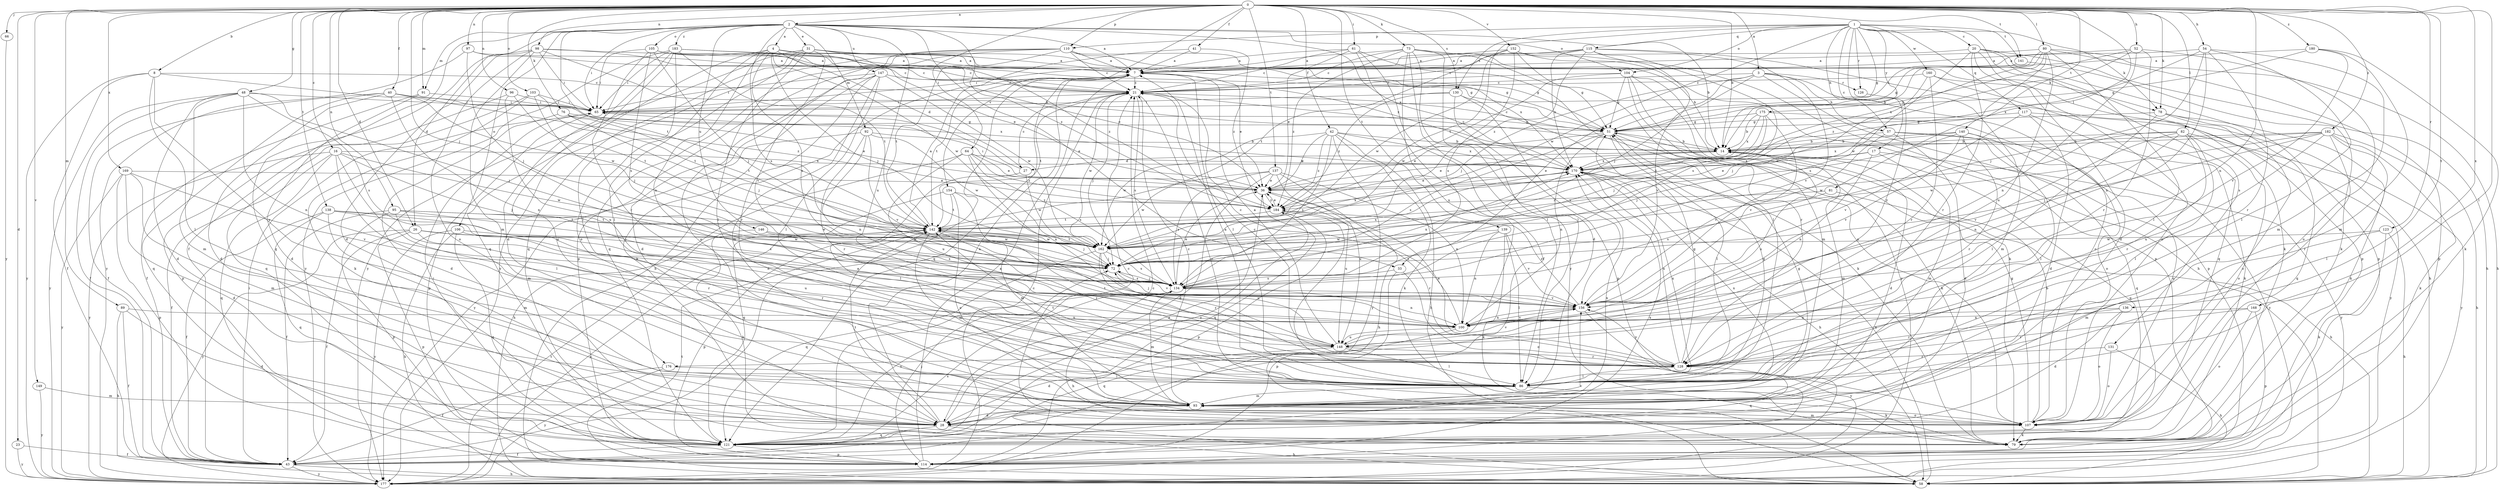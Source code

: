 strict digraph  {
0;
1;
2;
3;
4;
7;
8;
14;
16;
17;
20;
21;
23;
26;
27;
28;
31;
33;
36;
40;
41;
42;
43;
48;
51;
52;
54;
57;
58;
61;
64;
65;
66;
72;
73;
76;
78;
79;
80;
81;
82;
86;
89;
91;
92;
93;
95;
96;
97;
98;
100;
103;
104;
105;
106;
107;
110;
114;
115;
117;
121;
123;
126;
128;
130;
131;
134;
136;
137;
138;
139;
140;
141;
142;
146;
147;
148;
149;
152;
154;
156;
160;
162;
168;
169;
170;
175;
176;
177;
180;
182;
183;
184;
0 -> 2  [label=a];
0 -> 3  [label=a];
0 -> 8  [label=b];
0 -> 14  [label=b];
0 -> 16  [label=c];
0 -> 23  [label=d];
0 -> 26  [label=d];
0 -> 40  [label=f];
0 -> 41  [label=f];
0 -> 42  [label=f];
0 -> 48  [label=g];
0 -> 52  [label=h];
0 -> 54  [label=h];
0 -> 61  [label=i];
0 -> 64  [label=i];
0 -> 66  [label=j];
0 -> 72  [label=j];
0 -> 73  [label=k];
0 -> 76  [label=k];
0 -> 78  [label=k];
0 -> 80  [label=l];
0 -> 81  [label=l];
0 -> 82  [label=l];
0 -> 86  [label=l];
0 -> 89  [label=m];
0 -> 91  [label=m];
0 -> 95  [label=n];
0 -> 96  [label=n];
0 -> 97  [label=n];
0 -> 98  [label=n];
0 -> 100  [label=n];
0 -> 103  [label=o];
0 -> 110  [label=p];
0 -> 123  [label=r];
0 -> 130  [label=s];
0 -> 136  [label=t];
0 -> 137  [label=t];
0 -> 138  [label=t];
0 -> 139  [label=t];
0 -> 140  [label=t];
0 -> 141  [label=t];
0 -> 149  [label=v];
0 -> 152  [label=v];
0 -> 154  [label=v];
0 -> 168  [label=x];
0 -> 169  [label=x];
0 -> 180  [label=z];
0 -> 182  [label=z];
1 -> 17  [label=c];
1 -> 20  [label=c];
1 -> 51  [label=g];
1 -> 57  [label=h];
1 -> 78  [label=k];
1 -> 104  [label=o];
1 -> 110  [label=p];
1 -> 115  [label=q];
1 -> 117  [label=q];
1 -> 126  [label=r];
1 -> 130  [label=s];
1 -> 131  [label=s];
1 -> 141  [label=t];
1 -> 142  [label=t];
1 -> 160  [label=w];
1 -> 162  [label=w];
1 -> 175  [label=y];
1 -> 176  [label=y];
2 -> 4  [label=a];
2 -> 7  [label=a];
2 -> 14  [label=b];
2 -> 26  [label=d];
2 -> 31  [label=e];
2 -> 33  [label=e];
2 -> 43  [label=f];
2 -> 65  [label=i];
2 -> 91  [label=m];
2 -> 92  [label=m];
2 -> 104  [label=o];
2 -> 105  [label=o];
2 -> 106  [label=o];
2 -> 134  [label=s];
2 -> 142  [label=t];
2 -> 146  [label=u];
2 -> 147  [label=u];
2 -> 148  [label=u];
2 -> 170  [label=x];
2 -> 183  [label=z];
2 -> 184  [label=z];
3 -> 21  [label=c];
3 -> 33  [label=e];
3 -> 57  [label=h];
3 -> 72  [label=j];
3 -> 107  [label=o];
3 -> 114  [label=p];
3 -> 126  [label=r];
3 -> 156  [label=v];
4 -> 7  [label=a];
4 -> 27  [label=d];
4 -> 36  [label=e];
4 -> 72  [label=j];
4 -> 78  [label=k];
4 -> 86  [label=l];
4 -> 100  [label=n];
4 -> 121  [label=q];
4 -> 134  [label=s];
4 -> 162  [label=w];
7 -> 21  [label=c];
7 -> 36  [label=e];
7 -> 86  [label=l];
7 -> 121  [label=q];
7 -> 142  [label=t];
8 -> 21  [label=c];
8 -> 43  [label=f];
8 -> 86  [label=l];
8 -> 162  [label=w];
8 -> 176  [label=y];
8 -> 177  [label=y];
14 -> 21  [label=c];
14 -> 27  [label=d];
14 -> 28  [label=d];
14 -> 36  [label=e];
14 -> 93  [label=m];
14 -> 121  [label=q];
14 -> 148  [label=u];
14 -> 170  [label=x];
16 -> 43  [label=f];
16 -> 72  [label=j];
16 -> 86  [label=l];
16 -> 93  [label=m];
16 -> 121  [label=q];
16 -> 162  [label=w];
16 -> 170  [label=x];
16 -> 177  [label=y];
17 -> 36  [label=e];
17 -> 93  [label=m];
17 -> 100  [label=n];
17 -> 170  [label=x];
17 -> 177  [label=y];
20 -> 7  [label=a];
20 -> 28  [label=d];
20 -> 58  [label=h];
20 -> 79  [label=k];
20 -> 107  [label=o];
20 -> 114  [label=p];
20 -> 128  [label=r];
20 -> 134  [label=s];
21 -> 65  [label=i];
21 -> 72  [label=j];
21 -> 107  [label=o];
21 -> 134  [label=s];
21 -> 142  [label=t];
21 -> 162  [label=w];
23 -> 43  [label=f];
23 -> 177  [label=y];
26 -> 43  [label=f];
26 -> 114  [label=p];
26 -> 128  [label=r];
26 -> 134  [label=s];
26 -> 162  [label=w];
26 -> 177  [label=y];
27 -> 21  [label=c];
27 -> 65  [label=i];
27 -> 86  [label=l];
27 -> 162  [label=w];
28 -> 7  [label=a];
28 -> 58  [label=h];
28 -> 121  [label=q];
28 -> 142  [label=t];
28 -> 170  [label=x];
28 -> 184  [label=z];
31 -> 7  [label=a];
31 -> 51  [label=g];
31 -> 86  [label=l];
31 -> 107  [label=o];
31 -> 121  [label=q];
31 -> 156  [label=v];
31 -> 177  [label=y];
31 -> 184  [label=z];
33 -> 107  [label=o];
33 -> 114  [label=p];
33 -> 134  [label=s];
36 -> 65  [label=i];
36 -> 121  [label=q];
36 -> 148  [label=u];
36 -> 184  [label=z];
40 -> 28  [label=d];
40 -> 43  [label=f];
40 -> 65  [label=i];
40 -> 100  [label=n];
40 -> 121  [label=q];
40 -> 170  [label=x];
40 -> 184  [label=z];
41 -> 7  [label=a];
41 -> 58  [label=h];
41 -> 184  [label=z];
42 -> 14  [label=b];
42 -> 36  [label=e];
42 -> 58  [label=h];
42 -> 79  [label=k];
42 -> 134  [label=s];
42 -> 162  [label=w];
42 -> 170  [label=x];
42 -> 177  [label=y];
42 -> 184  [label=z];
43 -> 7  [label=a];
43 -> 58  [label=h];
43 -> 65  [label=i];
43 -> 134  [label=s];
43 -> 156  [label=v];
43 -> 170  [label=x];
43 -> 177  [label=y];
48 -> 28  [label=d];
48 -> 43  [label=f];
48 -> 65  [label=i];
48 -> 72  [label=j];
48 -> 93  [label=m];
48 -> 100  [label=n];
48 -> 134  [label=s];
48 -> 177  [label=y];
51 -> 14  [label=b];
51 -> 21  [label=c];
51 -> 36  [label=e];
51 -> 79  [label=k];
51 -> 86  [label=l];
51 -> 100  [label=n];
51 -> 134  [label=s];
52 -> 7  [label=a];
52 -> 14  [label=b];
52 -> 100  [label=n];
52 -> 107  [label=o];
52 -> 128  [label=r];
52 -> 184  [label=z];
54 -> 7  [label=a];
54 -> 72  [label=j];
54 -> 86  [label=l];
54 -> 93  [label=m];
54 -> 100  [label=n];
54 -> 128  [label=r];
54 -> 170  [label=x];
57 -> 14  [label=b];
57 -> 28  [label=d];
57 -> 121  [label=q];
57 -> 156  [label=v];
57 -> 177  [label=y];
58 -> 21  [label=c];
58 -> 142  [label=t];
58 -> 170  [label=x];
61 -> 7  [label=a];
61 -> 21  [label=c];
61 -> 36  [label=e];
61 -> 43  [label=f];
61 -> 86  [label=l];
61 -> 107  [label=o];
64 -> 36  [label=e];
64 -> 58  [label=h];
64 -> 100  [label=n];
64 -> 134  [label=s];
64 -> 148  [label=u];
64 -> 170  [label=x];
64 -> 184  [label=z];
65 -> 51  [label=g];
65 -> 114  [label=p];
66 -> 177  [label=y];
72 -> 134  [label=s];
72 -> 156  [label=v];
72 -> 170  [label=x];
73 -> 7  [label=a];
73 -> 14  [label=b];
73 -> 21  [label=c];
73 -> 28  [label=d];
73 -> 51  [label=g];
73 -> 86  [label=l];
73 -> 148  [label=u];
73 -> 177  [label=y];
73 -> 184  [label=z];
76 -> 28  [label=d];
76 -> 36  [label=e];
76 -> 51  [label=g];
76 -> 72  [label=j];
76 -> 142  [label=t];
78 -> 51  [label=g];
78 -> 79  [label=k];
78 -> 86  [label=l];
78 -> 107  [label=o];
78 -> 121  [label=q];
80 -> 7  [label=a];
80 -> 14  [label=b];
80 -> 51  [label=g];
80 -> 58  [label=h];
80 -> 86  [label=l];
80 -> 114  [label=p];
80 -> 148  [label=u];
80 -> 162  [label=w];
80 -> 170  [label=x];
81 -> 58  [label=h];
81 -> 134  [label=s];
81 -> 184  [label=z];
82 -> 14  [label=b];
82 -> 86  [label=l];
82 -> 100  [label=n];
82 -> 107  [label=o];
82 -> 128  [label=r];
82 -> 156  [label=v];
82 -> 162  [label=w];
82 -> 177  [label=y];
86 -> 7  [label=a];
86 -> 51  [label=g];
86 -> 79  [label=k];
86 -> 93  [label=m];
86 -> 142  [label=t];
86 -> 170  [label=x];
89 -> 28  [label=d];
89 -> 43  [label=f];
89 -> 58  [label=h];
89 -> 100  [label=n];
91 -> 28  [label=d];
91 -> 43  [label=f];
91 -> 65  [label=i];
92 -> 14  [label=b];
92 -> 100  [label=n];
92 -> 128  [label=r];
92 -> 156  [label=v];
92 -> 162  [label=w];
92 -> 177  [label=y];
93 -> 21  [label=c];
93 -> 28  [label=d];
93 -> 51  [label=g];
93 -> 107  [label=o];
93 -> 170  [label=x];
95 -> 43  [label=f];
95 -> 114  [label=p];
95 -> 128  [label=r];
95 -> 134  [label=s];
95 -> 142  [label=t];
95 -> 162  [label=w];
96 -> 65  [label=i];
96 -> 114  [label=p];
96 -> 142  [label=t];
96 -> 148  [label=u];
97 -> 7  [label=a];
97 -> 21  [label=c];
97 -> 72  [label=j];
97 -> 177  [label=y];
98 -> 7  [label=a];
98 -> 14  [label=b];
98 -> 21  [label=c];
98 -> 28  [label=d];
98 -> 65  [label=i];
98 -> 93  [label=m];
98 -> 107  [label=o];
98 -> 121  [label=q];
100 -> 21  [label=c];
100 -> 121  [label=q];
100 -> 148  [label=u];
100 -> 156  [label=v];
103 -> 65  [label=i];
103 -> 72  [label=j];
103 -> 79  [label=k];
103 -> 121  [label=q];
103 -> 142  [label=t];
104 -> 21  [label=c];
104 -> 51  [label=g];
104 -> 79  [label=k];
104 -> 93  [label=m];
104 -> 128  [label=r];
104 -> 162  [label=w];
104 -> 177  [label=y];
105 -> 7  [label=a];
105 -> 21  [label=c];
105 -> 65  [label=i];
105 -> 72  [label=j];
105 -> 128  [label=r];
105 -> 134  [label=s];
105 -> 170  [label=x];
106 -> 58  [label=h];
106 -> 121  [label=q];
106 -> 148  [label=u];
106 -> 162  [label=w];
106 -> 177  [label=y];
107 -> 14  [label=b];
107 -> 51  [label=g];
107 -> 79  [label=k];
107 -> 93  [label=m];
110 -> 7  [label=a];
110 -> 21  [label=c];
110 -> 51  [label=g];
110 -> 107  [label=o];
110 -> 114  [label=p];
110 -> 121  [label=q];
110 -> 142  [label=t];
110 -> 170  [label=x];
110 -> 177  [label=y];
114 -> 7  [label=a];
114 -> 72  [label=j];
115 -> 7  [label=a];
115 -> 21  [label=c];
115 -> 65  [label=i];
115 -> 72  [label=j];
115 -> 114  [label=p];
115 -> 134  [label=s];
115 -> 156  [label=v];
115 -> 170  [label=x];
115 -> 184  [label=z];
117 -> 28  [label=d];
117 -> 51  [label=g];
117 -> 79  [label=k];
117 -> 156  [label=v];
117 -> 177  [label=y];
121 -> 21  [label=c];
121 -> 36  [label=e];
121 -> 43  [label=f];
121 -> 65  [label=i];
121 -> 114  [label=p];
121 -> 134  [label=s];
123 -> 58  [label=h];
123 -> 79  [label=k];
123 -> 93  [label=m];
123 -> 162  [label=w];
126 -> 93  [label=m];
128 -> 21  [label=c];
128 -> 36  [label=e];
128 -> 51  [label=g];
128 -> 86  [label=l];
128 -> 121  [label=q];
128 -> 156  [label=v];
128 -> 170  [label=x];
130 -> 65  [label=i];
130 -> 79  [label=k];
130 -> 114  [label=p];
130 -> 156  [label=v];
130 -> 184  [label=z];
131 -> 58  [label=h];
131 -> 107  [label=o];
131 -> 128  [label=r];
134 -> 36  [label=e];
134 -> 58  [label=h];
134 -> 72  [label=j];
134 -> 93  [label=m];
134 -> 100  [label=n];
134 -> 156  [label=v];
134 -> 170  [label=x];
136 -> 28  [label=d];
136 -> 100  [label=n];
136 -> 107  [label=o];
136 -> 128  [label=r];
137 -> 28  [label=d];
137 -> 36  [label=e];
137 -> 58  [label=h];
137 -> 100  [label=n];
137 -> 134  [label=s];
137 -> 148  [label=u];
137 -> 162  [label=w];
138 -> 43  [label=f];
138 -> 72  [label=j];
138 -> 93  [label=m];
138 -> 100  [label=n];
138 -> 121  [label=q];
138 -> 142  [label=t];
139 -> 79  [label=k];
139 -> 86  [label=l];
139 -> 100  [label=n];
139 -> 134  [label=s];
139 -> 156  [label=v];
139 -> 162  [label=w];
140 -> 14  [label=b];
140 -> 36  [label=e];
140 -> 72  [label=j];
140 -> 86  [label=l];
140 -> 107  [label=o];
140 -> 128  [label=r];
140 -> 156  [label=v];
141 -> 65  [label=i];
141 -> 79  [label=k];
142 -> 7  [label=a];
142 -> 72  [label=j];
142 -> 93  [label=m];
142 -> 114  [label=p];
142 -> 128  [label=r];
142 -> 162  [label=w];
142 -> 170  [label=x];
142 -> 177  [label=y];
146 -> 79  [label=k];
146 -> 134  [label=s];
146 -> 162  [label=w];
147 -> 21  [label=c];
147 -> 28  [label=d];
147 -> 65  [label=i];
147 -> 79  [label=k];
147 -> 86  [label=l];
147 -> 93  [label=m];
147 -> 128  [label=r];
147 -> 162  [label=w];
148 -> 7  [label=a];
148 -> 28  [label=d];
148 -> 86  [label=l];
148 -> 128  [label=r];
148 -> 142  [label=t];
148 -> 156  [label=v];
149 -> 93  [label=m];
149 -> 177  [label=y];
152 -> 7  [label=a];
152 -> 58  [label=h];
152 -> 86  [label=l];
152 -> 114  [label=p];
152 -> 134  [label=s];
152 -> 142  [label=t];
152 -> 162  [label=w];
154 -> 93  [label=m];
154 -> 107  [label=o];
154 -> 121  [label=q];
154 -> 142  [label=t];
154 -> 184  [label=z];
156 -> 72  [label=j];
156 -> 100  [label=n];
156 -> 177  [label=y];
156 -> 184  [label=z];
160 -> 21  [label=c];
160 -> 58  [label=h];
160 -> 72  [label=j];
160 -> 121  [label=q];
160 -> 128  [label=r];
162 -> 72  [label=j];
162 -> 121  [label=q];
162 -> 128  [label=r];
162 -> 134  [label=s];
162 -> 142  [label=t];
162 -> 148  [label=u];
168 -> 100  [label=n];
168 -> 107  [label=o];
168 -> 114  [label=p];
168 -> 128  [label=r];
169 -> 28  [label=d];
169 -> 36  [label=e];
169 -> 93  [label=m];
169 -> 114  [label=p];
169 -> 156  [label=v];
169 -> 177  [label=y];
170 -> 36  [label=e];
170 -> 58  [label=h];
175 -> 14  [label=b];
175 -> 51  [label=g];
175 -> 72  [label=j];
175 -> 107  [label=o];
175 -> 142  [label=t];
175 -> 156  [label=v];
175 -> 170  [label=x];
176 -> 43  [label=f];
176 -> 86  [label=l];
176 -> 177  [label=y];
177 -> 21  [label=c];
177 -> 142  [label=t];
180 -> 7  [label=a];
180 -> 51  [label=g];
180 -> 79  [label=k];
180 -> 93  [label=m];
180 -> 156  [label=v];
182 -> 14  [label=b];
182 -> 58  [label=h];
182 -> 72  [label=j];
182 -> 79  [label=k];
182 -> 86  [label=l];
182 -> 128  [label=r];
182 -> 148  [label=u];
182 -> 162  [label=w];
182 -> 170  [label=x];
183 -> 7  [label=a];
183 -> 28  [label=d];
183 -> 36  [label=e];
183 -> 51  [label=g];
183 -> 65  [label=i];
183 -> 86  [label=l];
183 -> 107  [label=o];
183 -> 142  [label=t];
183 -> 177  [label=y];
184 -> 36  [label=e];
184 -> 86  [label=l];
184 -> 114  [label=p];
184 -> 128  [label=r];
184 -> 142  [label=t];
}
